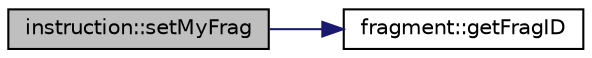 digraph G
{
  edge [fontname="Helvetica",fontsize="10",labelfontname="Helvetica",labelfontsize="10"];
  node [fontname="Helvetica",fontsize="10",shape=record];
  rankdir=LR;
  Node1 [label="instruction::setMyFrag",height=0.2,width=0.4,color="black", fillcolor="grey75", style="filled" fontcolor="black"];
  Node1 -> Node2 [color="midnightblue",fontsize="10",style="solid"];
  Node2 [label="fragment::getFragID",height=0.2,width=0.4,color="black", fillcolor="white", style="filled",URL="$classfragment.html#a384635ae9d4415bb76246355bbd53e87"];
}
